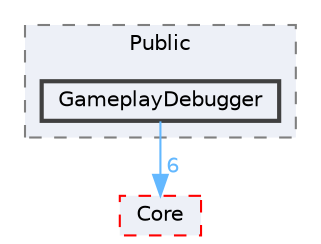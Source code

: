 digraph "GameplayDebugger"
{
 // INTERACTIVE_SVG=YES
 // LATEX_PDF_SIZE
  bgcolor="transparent";
  edge [fontname=Helvetica,fontsize=10,labelfontname=Helvetica,labelfontsize=10];
  node [fontname=Helvetica,fontsize=10,shape=box,height=0.2,width=0.4];
  compound=true
  subgraph clusterdir_4bbce3452db5bc41171c021bffd5247b {
    graph [ bgcolor="#edf0f7", pencolor="grey50", label="Public", fontname=Helvetica,fontsize=10 style="filled,dashed", URL="dir_4bbce3452db5bc41171c021bffd5247b.html",tooltip=""]
  dir_87416c105a5339f23fba5a0532f61be2 [label="GameplayDebugger", fillcolor="#edf0f7", color="grey25", style="filled,bold", URL="dir_87416c105a5339f23fba5a0532f61be2.html",tooltip=""];
  }
  dir_0e6cddcc9caa1238c7f3774224afaa45 [label="Core", fillcolor="#edf0f7", color="red", style="filled,dashed", URL="dir_0e6cddcc9caa1238c7f3774224afaa45.html",tooltip=""];
  dir_87416c105a5339f23fba5a0532f61be2->dir_0e6cddcc9caa1238c7f3774224afaa45 [headlabel="6", labeldistance=1.5 headhref="dir_000423_000266.html" href="dir_000423_000266.html" color="steelblue1" fontcolor="steelblue1"];
}
